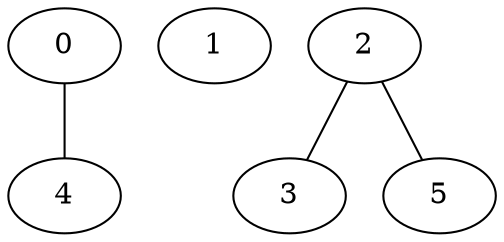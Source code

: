 graph "sampletest150-mod3_image3.bmp" {
	0	 [type=corner,
		x=57,
		y=471];
	4	 [type=corner,
		x=475,
		y=463];
	0 -- 4	 [angle0="522.13",
		angle1="-.02",
		frequency=2,
		type0=arc,
		type1=line];
	1	 [type=circle,
		x=263,
		y=319];
	2	 [type=intersection,
		x=456,
		y=394];
	3	 [type=corner,
		x=74,
		y=367];
	2 -- 3	 [angle0=".07",
		angle1="414.54",
		frequency=2,
		type0=line,
		type1=arc];
	5	 [type=endpoint,
		x=491,
		y=460];
	2 -- 5	 [angle0="1.08",
		frequency=1,
		type0=line];
}
